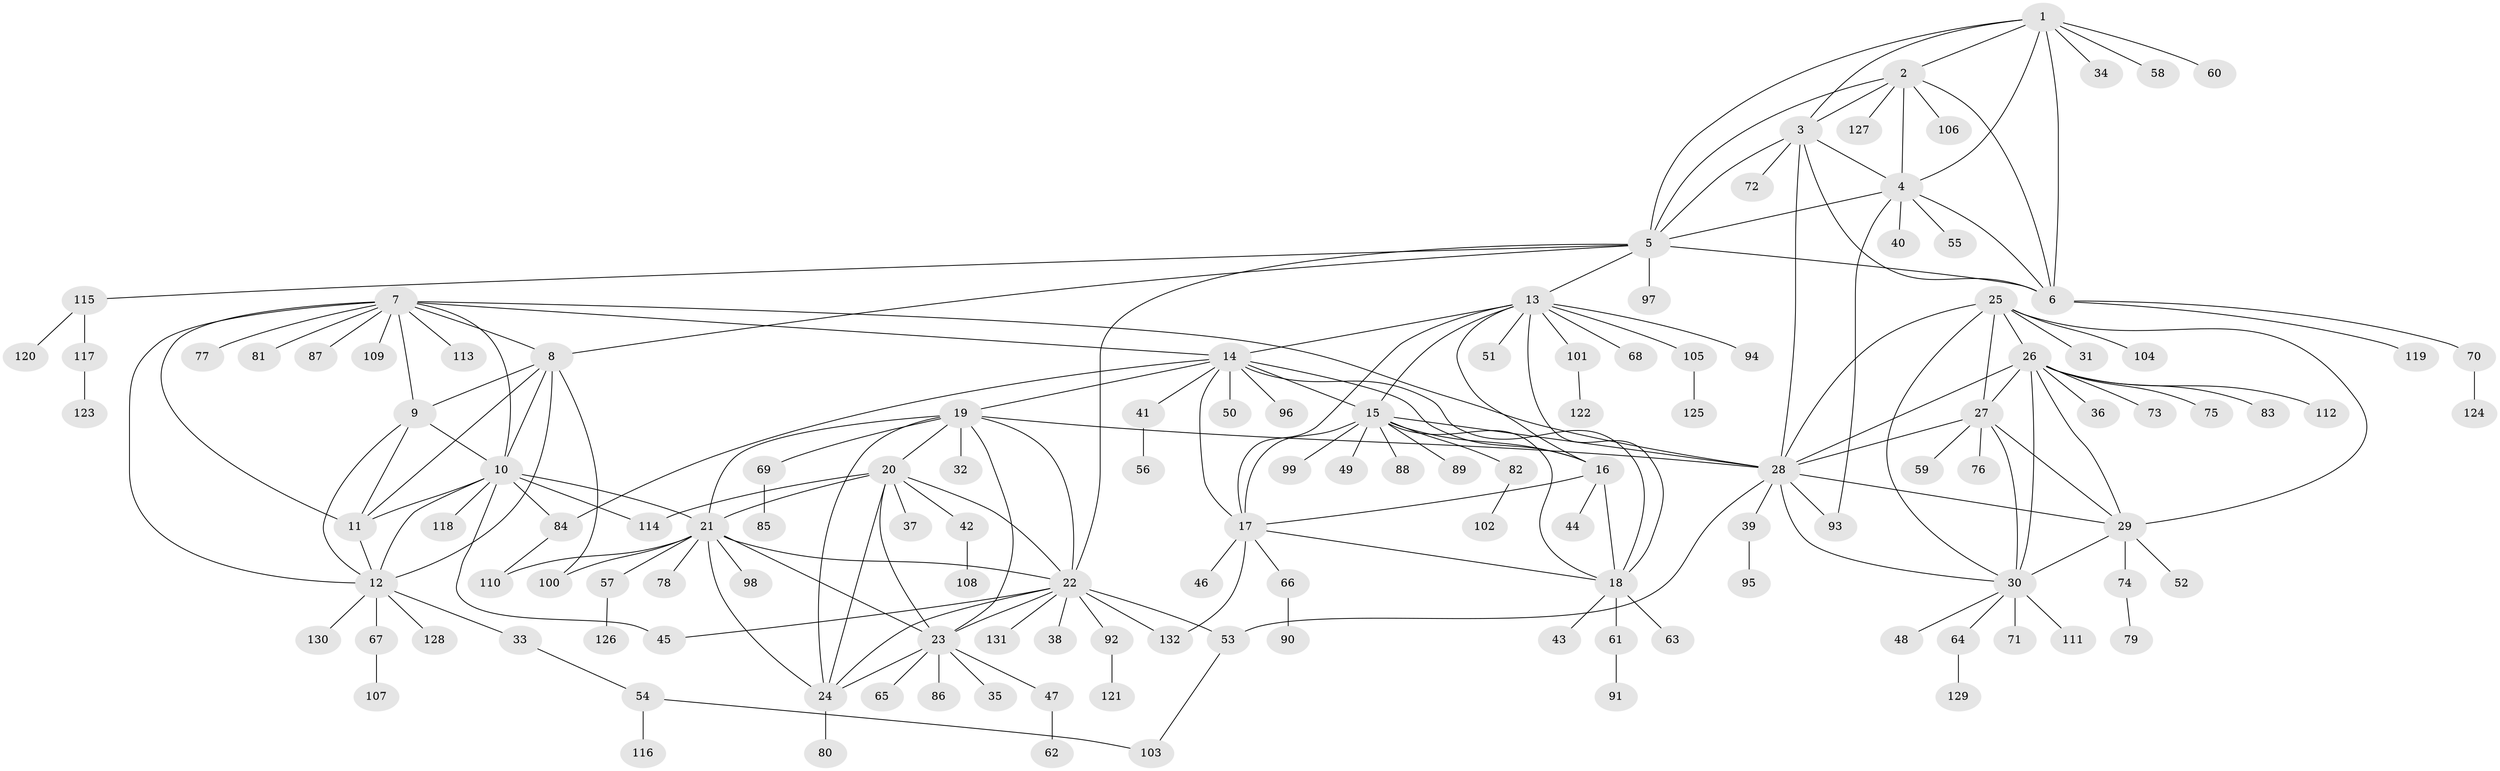 // Generated by graph-tools (version 1.1) at 2025/15/03/09/25 04:15:46]
// undirected, 132 vertices, 196 edges
graph export_dot {
graph [start="1"]
  node [color=gray90,style=filled];
  1;
  2;
  3;
  4;
  5;
  6;
  7;
  8;
  9;
  10;
  11;
  12;
  13;
  14;
  15;
  16;
  17;
  18;
  19;
  20;
  21;
  22;
  23;
  24;
  25;
  26;
  27;
  28;
  29;
  30;
  31;
  32;
  33;
  34;
  35;
  36;
  37;
  38;
  39;
  40;
  41;
  42;
  43;
  44;
  45;
  46;
  47;
  48;
  49;
  50;
  51;
  52;
  53;
  54;
  55;
  56;
  57;
  58;
  59;
  60;
  61;
  62;
  63;
  64;
  65;
  66;
  67;
  68;
  69;
  70;
  71;
  72;
  73;
  74;
  75;
  76;
  77;
  78;
  79;
  80;
  81;
  82;
  83;
  84;
  85;
  86;
  87;
  88;
  89;
  90;
  91;
  92;
  93;
  94;
  95;
  96;
  97;
  98;
  99;
  100;
  101;
  102;
  103;
  104;
  105;
  106;
  107;
  108;
  109;
  110;
  111;
  112;
  113;
  114;
  115;
  116;
  117;
  118;
  119;
  120;
  121;
  122;
  123;
  124;
  125;
  126;
  127;
  128;
  129;
  130;
  131;
  132;
  1 -- 2;
  1 -- 3;
  1 -- 4;
  1 -- 5;
  1 -- 6;
  1 -- 34;
  1 -- 58;
  1 -- 60;
  2 -- 3;
  2 -- 4;
  2 -- 5;
  2 -- 6;
  2 -- 106;
  2 -- 127;
  3 -- 4;
  3 -- 5;
  3 -- 6;
  3 -- 28;
  3 -- 72;
  4 -- 5;
  4 -- 6;
  4 -- 40;
  4 -- 55;
  4 -- 93;
  5 -- 6;
  5 -- 8;
  5 -- 13;
  5 -- 22;
  5 -- 97;
  5 -- 115;
  6 -- 70;
  6 -- 119;
  7 -- 8;
  7 -- 9;
  7 -- 10;
  7 -- 11;
  7 -- 12;
  7 -- 14;
  7 -- 28;
  7 -- 77;
  7 -- 81;
  7 -- 87;
  7 -- 109;
  7 -- 113;
  8 -- 9;
  8 -- 10;
  8 -- 11;
  8 -- 12;
  8 -- 100;
  9 -- 10;
  9 -- 11;
  9 -- 12;
  10 -- 11;
  10 -- 12;
  10 -- 21;
  10 -- 45;
  10 -- 84;
  10 -- 114;
  10 -- 118;
  11 -- 12;
  12 -- 33;
  12 -- 67;
  12 -- 128;
  12 -- 130;
  13 -- 14;
  13 -- 15;
  13 -- 16;
  13 -- 17;
  13 -- 18;
  13 -- 51;
  13 -- 68;
  13 -- 94;
  13 -- 101;
  13 -- 105;
  14 -- 15;
  14 -- 16;
  14 -- 17;
  14 -- 18;
  14 -- 19;
  14 -- 41;
  14 -- 50;
  14 -- 84;
  14 -- 96;
  15 -- 16;
  15 -- 17;
  15 -- 18;
  15 -- 28;
  15 -- 49;
  15 -- 82;
  15 -- 88;
  15 -- 89;
  15 -- 99;
  16 -- 17;
  16 -- 18;
  16 -- 44;
  17 -- 18;
  17 -- 46;
  17 -- 66;
  17 -- 132;
  18 -- 43;
  18 -- 61;
  18 -- 63;
  19 -- 20;
  19 -- 21;
  19 -- 22;
  19 -- 23;
  19 -- 24;
  19 -- 28;
  19 -- 32;
  19 -- 69;
  20 -- 21;
  20 -- 22;
  20 -- 23;
  20 -- 24;
  20 -- 37;
  20 -- 42;
  20 -- 114;
  21 -- 22;
  21 -- 23;
  21 -- 24;
  21 -- 57;
  21 -- 78;
  21 -- 98;
  21 -- 100;
  21 -- 110;
  22 -- 23;
  22 -- 24;
  22 -- 38;
  22 -- 45;
  22 -- 53;
  22 -- 92;
  22 -- 131;
  22 -- 132;
  23 -- 24;
  23 -- 35;
  23 -- 47;
  23 -- 65;
  23 -- 86;
  24 -- 80;
  25 -- 26;
  25 -- 27;
  25 -- 28;
  25 -- 29;
  25 -- 30;
  25 -- 31;
  25 -- 104;
  26 -- 27;
  26 -- 28;
  26 -- 29;
  26 -- 30;
  26 -- 36;
  26 -- 73;
  26 -- 75;
  26 -- 83;
  26 -- 112;
  27 -- 28;
  27 -- 29;
  27 -- 30;
  27 -- 59;
  27 -- 76;
  28 -- 29;
  28 -- 30;
  28 -- 39;
  28 -- 53;
  28 -- 93;
  29 -- 30;
  29 -- 52;
  29 -- 74;
  30 -- 48;
  30 -- 64;
  30 -- 71;
  30 -- 111;
  33 -- 54;
  39 -- 95;
  41 -- 56;
  42 -- 108;
  47 -- 62;
  53 -- 103;
  54 -- 103;
  54 -- 116;
  57 -- 126;
  61 -- 91;
  64 -- 129;
  66 -- 90;
  67 -- 107;
  69 -- 85;
  70 -- 124;
  74 -- 79;
  82 -- 102;
  84 -- 110;
  92 -- 121;
  101 -- 122;
  105 -- 125;
  115 -- 117;
  115 -- 120;
  117 -- 123;
}
